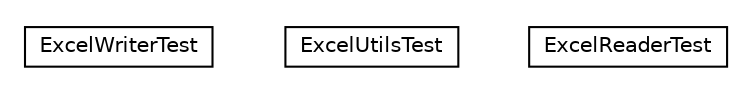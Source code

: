 #!/usr/local/bin/dot
#
# Class diagram 
# Generated by UMLGraph version R5_6_6-8-g8d7759 (http://www.umlgraph.org/)
#

digraph G {
	edge [fontname="Helvetica",fontsize=10,labelfontname="Helvetica",labelfontsize=10];
	node [fontname="Helvetica",fontsize=10,shape=plaintext];
	nodesep=0.25;
	ranksep=0.5;
	// org.dayatang.excel.ExcelWriterTest
	c6086 [label=<<table title="org.dayatang.excel.ExcelWriterTest" border="0" cellborder="1" cellspacing="0" cellpadding="2" port="p" href="./ExcelWriterTest.html">
		<tr><td><table border="0" cellspacing="0" cellpadding="1">
<tr><td align="center" balign="center"> ExcelWriterTest </td></tr>
		</table></td></tr>
		</table>>, URL="./ExcelWriterTest.html", fontname="Helvetica", fontcolor="black", fontsize=10.0];
	// org.dayatang.excel.ExcelUtilsTest
	c6087 [label=<<table title="org.dayatang.excel.ExcelUtilsTest" border="0" cellborder="1" cellspacing="0" cellpadding="2" port="p" href="./ExcelUtilsTest.html">
		<tr><td><table border="0" cellspacing="0" cellpadding="1">
<tr><td align="center" balign="center"> ExcelUtilsTest </td></tr>
		</table></td></tr>
		</table>>, URL="./ExcelUtilsTest.html", fontname="Helvetica", fontcolor="black", fontsize=10.0];
	// org.dayatang.excel.ExcelReaderTest
	c6088 [label=<<table title="org.dayatang.excel.ExcelReaderTest" border="0" cellborder="1" cellspacing="0" cellpadding="2" port="p" href="./ExcelReaderTest.html">
		<tr><td><table border="0" cellspacing="0" cellpadding="1">
<tr><td align="center" balign="center"> ExcelReaderTest </td></tr>
		</table></td></tr>
		</table>>, URL="./ExcelReaderTest.html", fontname="Helvetica", fontcolor="black", fontsize=10.0];
}

